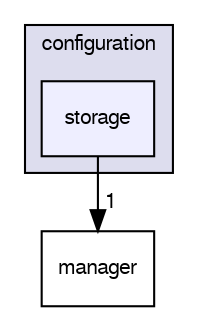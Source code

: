 digraph "/var/lib/jenkins/workspace/kaa_stable/client/client-multi/client-cpp/kaa/configuration/storage" {
  bgcolor=transparent;
  compound=true
  node [ fontsize="10", fontname="FreeSans"];
  edge [ labelfontsize="10", labelfontname="FreeSans"];
  subgraph clusterdir_230b36af7c735be2433e119c1ba09e4d {
    graph [ bgcolor="#ddddee", pencolor="black", label="configuration" fontname="FreeSans", fontsize="10", URL="dir_230b36af7c735be2433e119c1ba09e4d.html"]
  dir_c95e949ecd71a1c616ccdbbcce2699ce [shape=box, label="storage", style="filled", fillcolor="#eeeeff", pencolor="black", URL="dir_c95e949ecd71a1c616ccdbbcce2699ce.html"];
  }
  dir_db9855e7ea4e98026ae0a99bce318bb3 [shape=box label="manager" URL="dir_db9855e7ea4e98026ae0a99bce318bb3.html"];
  dir_c95e949ecd71a1c616ccdbbcce2699ce->dir_db9855e7ea4e98026ae0a99bce318bb3 [headlabel="1", labeldistance=1.5 headhref="dir_000018_000017.html"];
}
